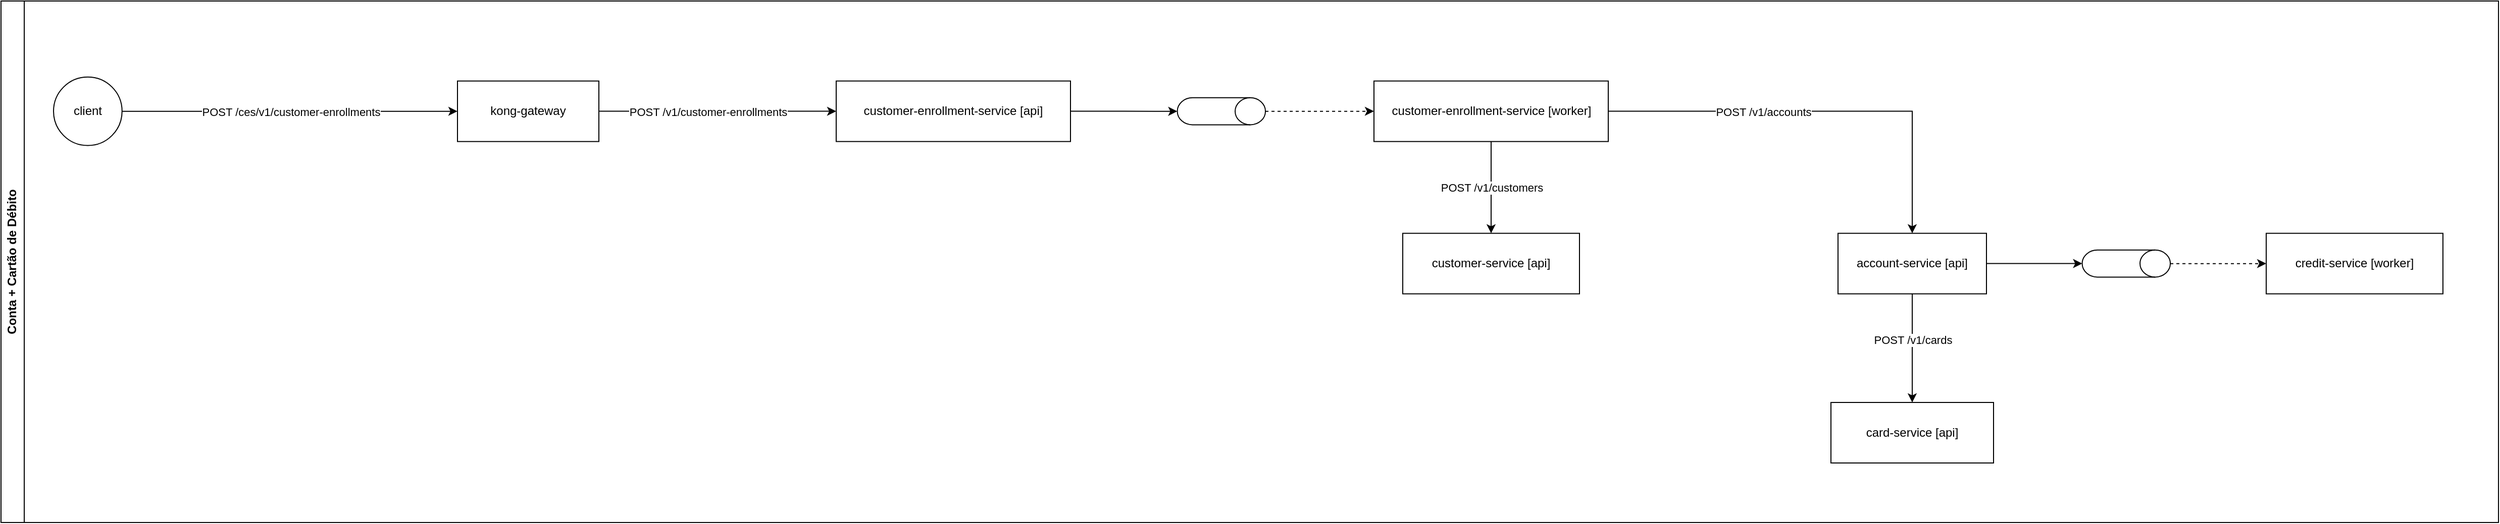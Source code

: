 <mxfile version="24.7.8" pages="2">
  <diagram name="Acquisition Flow" id="ENa7H910YA-1PAjf6cWz">
    <mxGraphModel dx="3807" dy="1045" grid="0" gridSize="10" guides="1" tooltips="1" connect="1" arrows="1" fold="1" page="0" pageScale="1" pageWidth="827" pageHeight="1169" math="0" shadow="0">
      <root>
        <mxCell id="0" />
        <mxCell id="1" parent="0" />
        <mxCell id="Wp_WkxRwhoHhFkrrZC_Q-28" value="Conta + Cartão de Débito" style="swimlane;horizontal=0;whiteSpace=wrap;html=1;" parent="1" vertex="1">
          <mxGeometry x="-955" y="515" width="2473" height="517" as="geometry">
            <mxRectangle x="-886" y="467" width="32" height="517" as="alternateBounds" />
          </mxGeometry>
        </mxCell>
        <mxCell id="1FoCxjb-TiXzHSirk8Zt-49" value="customer-service [api]" style="rounded=0;whiteSpace=wrap;html=1;" parent="Wp_WkxRwhoHhFkrrZC_Q-28" vertex="1">
          <mxGeometry x="1388" y="230.31" width="175" height="60" as="geometry" />
        </mxCell>
        <mxCell id="Wp_WkxRwhoHhFkrrZC_Q-1" value="account-service [api]" style="rounded=0;whiteSpace=wrap;html=1;glass=0;" parent="Wp_WkxRwhoHhFkrrZC_Q-28" vertex="1">
          <mxGeometry x="1819" y="230.31" width="147" height="60" as="geometry" />
        </mxCell>
        <mxCell id="Wp_WkxRwhoHhFkrrZC_Q-2" style="edgeStyle=orthogonalEdgeStyle;rounded=0;orthogonalLoop=1;jettySize=auto;html=1;exitX=1;exitY=0.5;exitDx=0;exitDy=0;" parent="Wp_WkxRwhoHhFkrrZC_Q-28" source="oA3a6A8rgNRffjd3Hwyr-4" target="Wp_WkxRwhoHhFkrrZC_Q-1" edge="1">
          <mxGeometry relative="1" as="geometry" />
        </mxCell>
        <mxCell id="Wp_WkxRwhoHhFkrrZC_Q-5" value="POST /v1/accounts" style="edgeLabel;html=1;align=center;verticalAlign=middle;resizable=0;points=[];" parent="Wp_WkxRwhoHhFkrrZC_Q-2" vertex="1" connectable="0">
          <mxGeometry x="-0.147" relative="1" as="geometry">
            <mxPoint x="-27" as="offset" />
          </mxGeometry>
        </mxCell>
        <mxCell id="Wp_WkxRwhoHhFkrrZC_Q-3" value="card-service [api]" style="rounded=0;whiteSpace=wrap;html=1;" parent="Wp_WkxRwhoHhFkrrZC_Q-28" vertex="1">
          <mxGeometry x="1812" y="398" width="161" height="60" as="geometry" />
        </mxCell>
        <mxCell id="Wp_WkxRwhoHhFkrrZC_Q-4" style="edgeStyle=orthogonalEdgeStyle;rounded=0;orthogonalLoop=1;jettySize=auto;html=1;" parent="Wp_WkxRwhoHhFkrrZC_Q-28" source="Wp_WkxRwhoHhFkrrZC_Q-1" target="Wp_WkxRwhoHhFkrrZC_Q-3" edge="1">
          <mxGeometry relative="1" as="geometry" />
        </mxCell>
        <mxCell id="Wp_WkxRwhoHhFkrrZC_Q-6" value="POST /v1/cards" style="edgeLabel;html=1;align=center;verticalAlign=middle;resizable=0;points=[];" parent="Wp_WkxRwhoHhFkrrZC_Q-4" vertex="1" connectable="0">
          <mxGeometry x="-0.158" relative="1" as="geometry">
            <mxPoint as="offset" />
          </mxGeometry>
        </mxCell>
        <mxCell id="oA3a6A8rgNRffjd3Hwyr-6" style="edgeStyle=orthogonalEdgeStyle;rounded=0;orthogonalLoop=1;jettySize=auto;html=1;" parent="Wp_WkxRwhoHhFkrrZC_Q-28" source="oA3a6A8rgNRffjd3Hwyr-2" target="oA3a6A8rgNRffjd3Hwyr-3" edge="1">
          <mxGeometry relative="1" as="geometry" />
        </mxCell>
        <mxCell id="oA3a6A8rgNRffjd3Hwyr-2" value="customer-enrollment-service [api]" style="rounded=0;whiteSpace=wrap;html=1;" parent="Wp_WkxRwhoHhFkrrZC_Q-28" vertex="1">
          <mxGeometry x="827" y="79.31" width="232" height="60" as="geometry" />
        </mxCell>
        <mxCell id="oA3a6A8rgNRffjd3Hwyr-7" style="edgeStyle=orthogonalEdgeStyle;rounded=0;orthogonalLoop=1;jettySize=auto;html=1;entryX=0;entryY=0.5;entryDx=0;entryDy=0;dashed=1;" parent="Wp_WkxRwhoHhFkrrZC_Q-28" source="oA3a6A8rgNRffjd3Hwyr-3" target="oA3a6A8rgNRffjd3Hwyr-4" edge="1">
          <mxGeometry relative="1" as="geometry" />
        </mxCell>
        <mxCell id="oA3a6A8rgNRffjd3Hwyr-3" value="" style="shape=cylinder3;whiteSpace=wrap;html=1;boundedLbl=1;backgroundOutline=1;size=15;rotation=90;portConstraintRotation=0;metaEdit=0;" parent="Wp_WkxRwhoHhFkrrZC_Q-28" vertex="1">
          <mxGeometry x="1195" y="65.69" width="26.82" height="87.25" as="geometry" />
        </mxCell>
        <mxCell id="oA3a6A8rgNRffjd3Hwyr-5" value="POST /v1/customers" style="edgeStyle=orthogonalEdgeStyle;rounded=0;orthogonalLoop=1;jettySize=auto;html=1;entryX=0.5;entryY=0;entryDx=0;entryDy=0;" parent="Wp_WkxRwhoHhFkrrZC_Q-28" source="oA3a6A8rgNRffjd3Hwyr-4" target="1FoCxjb-TiXzHSirk8Zt-49" edge="1">
          <mxGeometry relative="1" as="geometry" />
        </mxCell>
        <mxCell id="oA3a6A8rgNRffjd3Hwyr-4" value="customer-enrollment-service [worker]" style="rounded=0;whiteSpace=wrap;html=1;" parent="Wp_WkxRwhoHhFkrrZC_Q-28" vertex="1">
          <mxGeometry x="1359.5" y="79.31" width="232" height="60" as="geometry" />
        </mxCell>
        <mxCell id="oA3a6A8rgNRffjd3Hwyr-9" style="edgeStyle=orthogonalEdgeStyle;rounded=0;orthogonalLoop=1;jettySize=auto;html=1;entryX=0;entryY=0.5;entryDx=0;entryDy=0;exitX=1;exitY=0.5;exitDx=0;exitDy=0;" parent="Wp_WkxRwhoHhFkrrZC_Q-28" source="e3tGgKeH2VcUYZwomp0L-4" target="oA3a6A8rgNRffjd3Hwyr-2" edge="1">
          <mxGeometry relative="1" as="geometry">
            <Array as="points">
              <mxPoint x="490" y="109" />
            </Array>
          </mxGeometry>
        </mxCell>
        <mxCell id="oA3a6A8rgNRffjd3Hwyr-10" value="POST /v1/customer-enrollments" style="edgeLabel;html=1;align=center;verticalAlign=middle;resizable=0;points=[];" parent="oA3a6A8rgNRffjd3Hwyr-9" vertex="1" connectable="0">
          <mxGeometry x="-0.139" y="1" relative="1" as="geometry">
            <mxPoint x="123" y="1" as="offset" />
          </mxGeometry>
        </mxCell>
        <mxCell id="e3tGgKeH2VcUYZwomp0L-5" style="edgeStyle=orthogonalEdgeStyle;rounded=0;orthogonalLoop=1;jettySize=auto;html=1;entryX=0;entryY=0.5;entryDx=0;entryDy=0;" parent="Wp_WkxRwhoHhFkrrZC_Q-28" source="oA3a6A8rgNRffjd3Hwyr-8" target="e3tGgKeH2VcUYZwomp0L-4" edge="1">
          <mxGeometry relative="1" as="geometry" />
        </mxCell>
        <mxCell id="e3tGgKeH2VcUYZwomp0L-6" value="POST /ces/v1/customer-enrollments" style="edgeLabel;html=1;align=center;verticalAlign=middle;resizable=0;points=[];" parent="e3tGgKeH2VcUYZwomp0L-5" vertex="1" connectable="0">
          <mxGeometry x="-0.197" y="-3" relative="1" as="geometry">
            <mxPoint x="33" y="-3" as="offset" />
          </mxGeometry>
        </mxCell>
        <mxCell id="oA3a6A8rgNRffjd3Hwyr-8" value="client" style="ellipse;whiteSpace=wrap;html=1;aspect=fixed;" parent="Wp_WkxRwhoHhFkrrZC_Q-28" vertex="1">
          <mxGeometry x="52" y="75.37" width="67.87" height="67.87" as="geometry" />
        </mxCell>
        <mxCell id="oA3a6A8rgNRffjd3Hwyr-12" value="credit-service [worker]" style="rounded=0;whiteSpace=wrap;html=1;" parent="Wp_WkxRwhoHhFkrrZC_Q-28" vertex="1">
          <mxGeometry x="2243" y="230.31" width="175" height="60" as="geometry" />
        </mxCell>
        <mxCell id="oA3a6A8rgNRffjd3Hwyr-17" style="edgeStyle=orthogonalEdgeStyle;rounded=0;orthogonalLoop=1;jettySize=auto;html=1;entryX=0;entryY=0.5;entryDx=0;entryDy=0;dashed=1;" parent="Wp_WkxRwhoHhFkrrZC_Q-28" source="oA3a6A8rgNRffjd3Hwyr-15" target="oA3a6A8rgNRffjd3Hwyr-12" edge="1">
          <mxGeometry relative="1" as="geometry" />
        </mxCell>
        <mxCell id="oA3a6A8rgNRffjd3Hwyr-15" value="" style="shape=cylinder3;whiteSpace=wrap;html=1;boundedLbl=1;backgroundOutline=1;size=15;rotation=90;portConstraintRotation=0;metaEdit=0;shadow=0;" parent="Wp_WkxRwhoHhFkrrZC_Q-28" vertex="1">
          <mxGeometry x="2091" y="216.68" width="26.82" height="87.25" as="geometry" />
        </mxCell>
        <mxCell id="oA3a6A8rgNRffjd3Hwyr-16" style="edgeStyle=orthogonalEdgeStyle;rounded=0;orthogonalLoop=1;jettySize=auto;html=1;entryX=0.5;entryY=1;entryDx=0;entryDy=0;entryPerimeter=0;" parent="Wp_WkxRwhoHhFkrrZC_Q-28" source="Wp_WkxRwhoHhFkrrZC_Q-1" target="oA3a6A8rgNRffjd3Hwyr-15" edge="1">
          <mxGeometry relative="1" as="geometry" />
        </mxCell>
        <mxCell id="e3tGgKeH2VcUYZwomp0L-4" value="kong-gateway" style="rounded=0;whiteSpace=wrap;html=1;" parent="Wp_WkxRwhoHhFkrrZC_Q-28" vertex="1">
          <mxGeometry x="452" y="79.32" width="140" height="60" as="geometry" />
        </mxCell>
      </root>
    </mxGraphModel>
  </diagram>
  <diagram id="DsPSDs4UaHP2u3Few4lX" name="Customer Enrollment State Machine">
    <mxGraphModel dx="1816" dy="548" grid="1" gridSize="10" guides="1" tooltips="1" connect="1" arrows="1" fold="1" page="1" pageScale="1" pageWidth="827" pageHeight="1169" math="0" shadow="0">
      <root>
        <mxCell id="0" />
        <mxCell id="1" parent="0" />
        <mxCell id="hX1hCN3ZoP_oDFr5Iw20-3" style="edgeStyle=orthogonalEdgeStyle;rounded=0;orthogonalLoop=1;jettySize=auto;html=1;entryX=0;entryY=0.5;entryDx=0;entryDy=0;" edge="1" parent="1" source="hX1hCN3ZoP_oDFr5Iw20-1" target="hX1hCN3ZoP_oDFr5Iw20-4">
          <mxGeometry relative="1" as="geometry">
            <mxPoint x="240" y="200" as="targetPoint" />
          </mxGeometry>
        </mxCell>
        <mxCell id="hX1hCN3ZoP_oDFr5Iw20-1" value="WAITING_REVIEW" style="rounded=1;whiteSpace=wrap;html=1;fillColor=#dae8fc;strokeColor=#6c8ebf;" vertex="1" parent="1">
          <mxGeometry x="-120" y="120" width="200" height="40" as="geometry" />
        </mxCell>
        <mxCell id="hX1hCN3ZoP_oDFr5Iw20-2" value="REFUSED" style="rounded=1;whiteSpace=wrap;html=1;fillColor=#e1d5e7;strokeColor=#9673a6;" vertex="1" parent="1">
          <mxGeometry x="120" y="200" width="200" height="40" as="geometry" />
        </mxCell>
        <mxCell id="hX1hCN3ZoP_oDFr5Iw20-5" style="edgeStyle=orthogonalEdgeStyle;rounded=0;orthogonalLoop=1;jettySize=auto;html=1;" edge="1" parent="1" source="hX1hCN3ZoP_oDFr5Iw20-4" target="hX1hCN3ZoP_oDFr5Iw20-2">
          <mxGeometry relative="1" as="geometry" />
        </mxCell>
        <mxCell id="hX1hCN3ZoP_oDFr5Iw20-9" style="edgeStyle=orthogonalEdgeStyle;rounded=0;orthogonalLoop=1;jettySize=auto;html=1;entryX=0.5;entryY=1;entryDx=0;entryDy=0;" edge="1" parent="1" source="hX1hCN3ZoP_oDFr5Iw20-4" target="hX1hCN3ZoP_oDFr5Iw20-8">
          <mxGeometry relative="1" as="geometry" />
        </mxCell>
        <mxCell id="Q0zWO0R7mUslBU5nxk4m-19" style="edgeStyle=orthogonalEdgeStyle;rounded=0;orthogonalLoop=1;jettySize=auto;html=1;" edge="1" parent="1" source="hX1hCN3ZoP_oDFr5Iw20-4" target="hX1hCN3ZoP_oDFr5Iw20-13">
          <mxGeometry relative="1" as="geometry" />
        </mxCell>
        <mxCell id="hX1hCN3ZoP_oDFr5Iw20-4" value="IN_REVIEW" style="rounded=1;whiteSpace=wrap;html=1;fillColor=#d5e8d4;strokeColor=#82b366;" vertex="1" parent="1">
          <mxGeometry x="120" y="120" width="200" height="40" as="geometry" />
        </mxCell>
        <mxCell id="hX1hCN3ZoP_oDFr5Iw20-10" style="edgeStyle=orthogonalEdgeStyle;rounded=0;orthogonalLoop=1;jettySize=auto;html=1;entryX=0.5;entryY=0;entryDx=0;entryDy=0;" edge="1" parent="1" source="hX1hCN3ZoP_oDFr5Iw20-8" target="hX1hCN3ZoP_oDFr5Iw20-1">
          <mxGeometry relative="1" as="geometry" />
        </mxCell>
        <mxCell id="hX1hCN3ZoP_oDFr5Iw20-8" value="REVIEW_FAILED" style="rounded=1;whiteSpace=wrap;html=1;fillColor=#ffe6cc;strokeColor=#d79b00;" vertex="1" parent="1">
          <mxGeometry x="120" y="40" width="200" height="40" as="geometry" />
        </mxCell>
        <mxCell id="Q0zWO0R7mUslBU5nxk4m-8" style="edgeStyle=orthogonalEdgeStyle;rounded=0;orthogonalLoop=1;jettySize=auto;html=1;entryX=0.5;entryY=1;entryDx=0;entryDy=0;" edge="1" parent="1" source="hX1hCN3ZoP_oDFr5Iw20-13" target="Q0zWO0R7mUslBU5nxk4m-7">
          <mxGeometry relative="1" as="geometry" />
        </mxCell>
        <mxCell id="Q0zWO0R7mUslBU5nxk4m-18" style="edgeStyle=orthogonalEdgeStyle;rounded=0;orthogonalLoop=1;jettySize=auto;html=1;" edge="1" parent="1" source="hX1hCN3ZoP_oDFr5Iw20-13" target="Q0zWO0R7mUslBU5nxk4m-10">
          <mxGeometry relative="1" as="geometry" />
        </mxCell>
        <mxCell id="hX1hCN3ZoP_oDFr5Iw20-13" value="CUSTOMER_CREATION" style="rounded=1;whiteSpace=wrap;html=1;fillColor=#d5e8d4;strokeColor=#82b366;" vertex="1" parent="1">
          <mxGeometry x="360" y="120" width="200" height="40" as="geometry" />
        </mxCell>
        <mxCell id="Q0zWO0R7mUslBU5nxk4m-20" style="edgeStyle=orthogonalEdgeStyle;rounded=0;orthogonalLoop=1;jettySize=auto;html=1;entryX=0.5;entryY=0;entryDx=0;entryDy=0;" edge="1" parent="1" source="Q0zWO0R7mUslBU5nxk4m-7" target="hX1hCN3ZoP_oDFr5Iw20-13">
          <mxGeometry relative="1" as="geometry" />
        </mxCell>
        <mxCell id="Q0zWO0R7mUslBU5nxk4m-7" value="CUSTOMER_CREATION_FAILED" style="rounded=1;whiteSpace=wrap;html=1;fillColor=#ffe6cc;strokeColor=#d79b00;" vertex="1" parent="1">
          <mxGeometry x="360" y="40" width="200" height="40" as="geometry" />
        </mxCell>
        <mxCell id="Q0zWO0R7mUslBU5nxk4m-16" style="edgeStyle=orthogonalEdgeStyle;rounded=0;orthogonalLoop=1;jettySize=auto;html=1;entryX=0.5;entryY=1;entryDx=0;entryDy=0;" edge="1" parent="1" source="Q0zWO0R7mUslBU5nxk4m-10" target="Q0zWO0R7mUslBU5nxk4m-15">
          <mxGeometry relative="1" as="geometry" />
        </mxCell>
        <mxCell id="Q0zWO0R7mUslBU5nxk4m-17" style="edgeStyle=orthogonalEdgeStyle;rounded=0;orthogonalLoop=1;jettySize=auto;html=1;entryX=0;entryY=0.5;entryDx=0;entryDy=0;" edge="1" parent="1" source="Q0zWO0R7mUslBU5nxk4m-10" target="Q0zWO0R7mUslBU5nxk4m-11">
          <mxGeometry relative="1" as="geometry" />
        </mxCell>
        <mxCell id="Q0zWO0R7mUslBU5nxk4m-10" value="ACCOUNT_CREATION" style="rounded=1;whiteSpace=wrap;html=1;fillColor=#d5e8d4;strokeColor=#82b366;" vertex="1" parent="1">
          <mxGeometry x="600" y="120" width="200" height="40" as="geometry" />
        </mxCell>
        <mxCell id="Q0zWO0R7mUslBU5nxk4m-11" value="APPROVED" style="rounded=1;whiteSpace=wrap;html=1;fillColor=#e1d5e7;strokeColor=#9673a6;" vertex="1" parent="1">
          <mxGeometry x="840" y="120" width="200" height="40" as="geometry" />
        </mxCell>
        <mxCell id="Q0zWO0R7mUslBU5nxk4m-21" style="edgeStyle=orthogonalEdgeStyle;rounded=0;orthogonalLoop=1;jettySize=auto;html=1;" edge="1" parent="1" source="Q0zWO0R7mUslBU5nxk4m-15" target="Q0zWO0R7mUslBU5nxk4m-10">
          <mxGeometry relative="1" as="geometry" />
        </mxCell>
        <mxCell id="Q0zWO0R7mUslBU5nxk4m-15" value="ACCOUNT_CREATION_FAILED" style="rounded=1;whiteSpace=wrap;html=1;fillColor=#ffe6cc;strokeColor=#d79b00;" vertex="1" parent="1">
          <mxGeometry x="600" y="40" width="200" height="40" as="geometry" />
        </mxCell>
      </root>
    </mxGraphModel>
  </diagram>
</mxfile>

